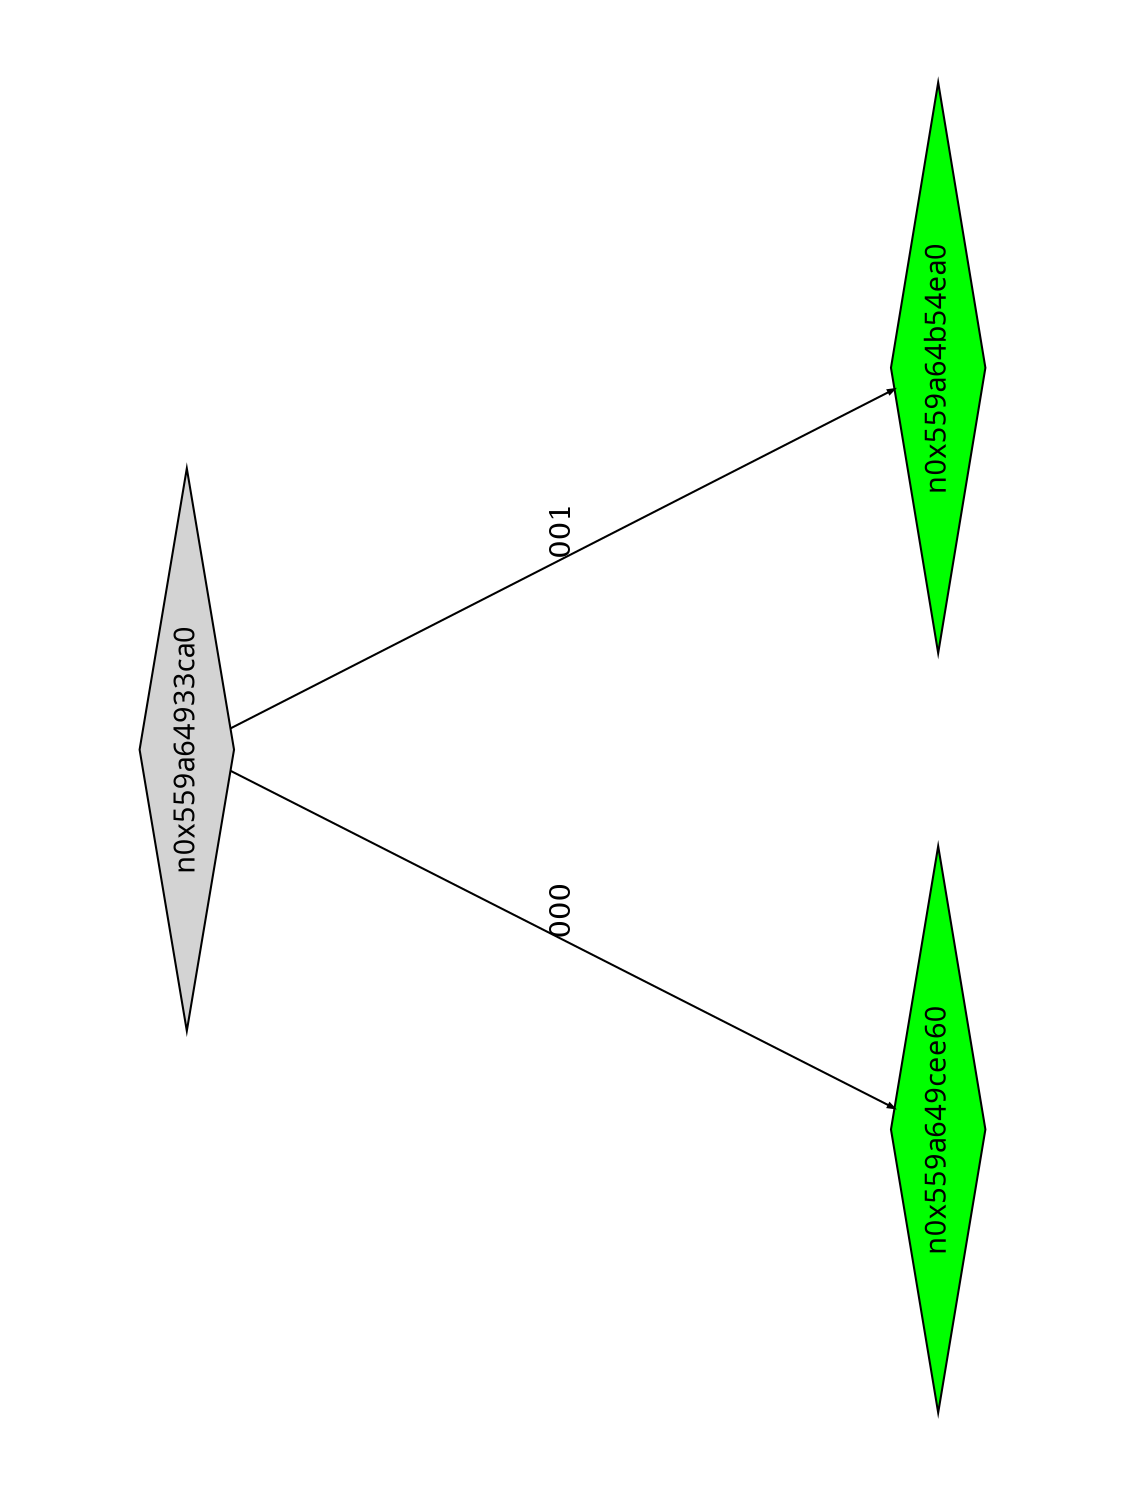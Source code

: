 digraph G {
	size="10,7.5";
	ratio=fill;
	rotate=90;
	center = "true";
	node [style="filled",width=.1,height=.1,fontname="Terminus"]
	edge [arrowsize=.3]
	n0x559a64933ca0 [shape=diamond];
	n0x559a64933ca0 -> n0x559a649cee60 [label=000];
	n0x559a64933ca0 -> n0x559a64b54ea0 [label=001];
	n0x559a64b54ea0 [shape=diamond,fillcolor=green];
	n0x559a649cee60 [shape=diamond,fillcolor=green];
}
